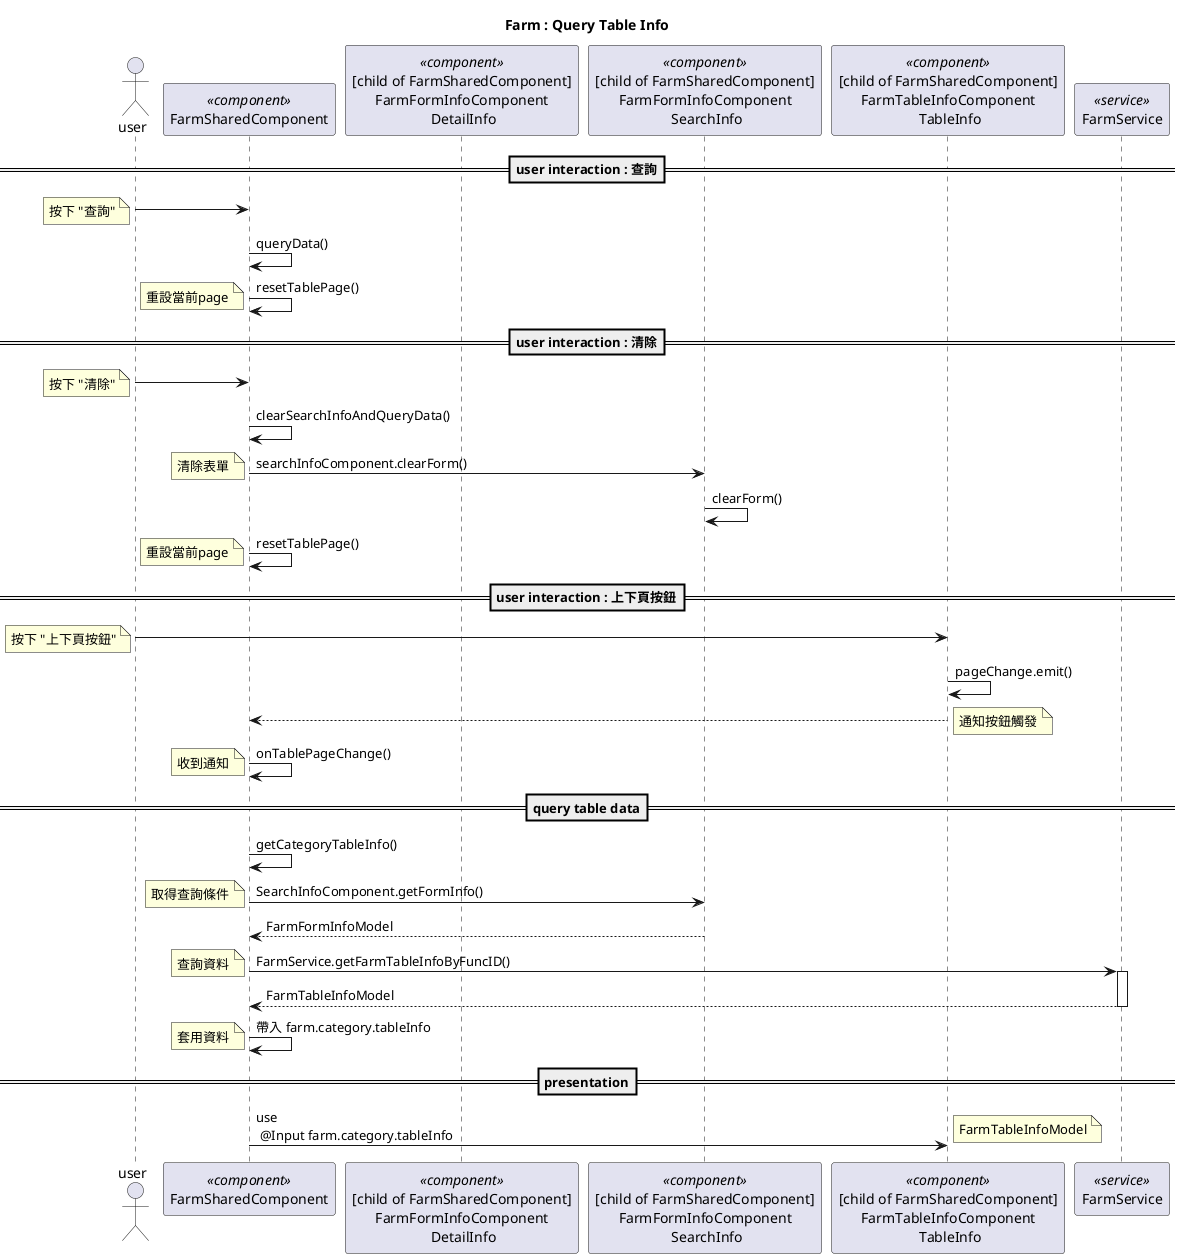 @startuml
Title Farm : Query Table Info

actor user
participant "FarmSharedComponent" as main << component >>
participant "[child of FarmSharedComponent]\nFarmFormInfoComponent\n DetailInfo" as detailInfo << component >>
participant "[child of FarmSharedComponent]\nFarmFormInfoComponent\n SearchInfo" as searchInfo << component >>
participant "[child of FarmSharedComponent]\nFarmTableInfoComponent\n TableInfo" as tableInfo << component >>
participant "FarmService" as farmService << service >>

==user interaction : 查詢==
user -> main
note left: 按下 "查詢"
main -> main: queryData()
main -> main: resetTablePage()
note left: 重設當前page

==user interaction : 清除==
user -> main
note left: 按下 "清除"
main -> main: clearSearchInfoAndQueryData()
main -> searchInfo: searchInfoComponent.clearForm()
note left: 清除表單
searchInfo -> searchInfo: clearForm()
main -> main: resetTablePage()
note left: 重設當前page

==user interaction : 上下頁按鈕==
user -> tableInfo
note left: 按下 "上下頁按鈕"
tableInfo -> tableInfo: pageChange.emit()
tableInfo --> main
note right: 通知按鈕觸發
main -> main: onTablePageChange()
note left: 收到通知

==query table data==
main -> main: getCategoryTableInfo()
main -> searchInfo: SearchInfoComponent.getFormInfo()
note left: 取得查詢條件
return FarmFormInfoModel

main -> farmService: FarmService.getFarmTableInfoByFuncID()
note left: 查詢資料
activate farmService
return FarmTableInfoModel

main -> main: 帶入 farm.category.tableInfo
note left: 套用資料

==presentation==

main -> tableInfo: use \n @Input farm.category.tableInfo
note right: FarmTableInfoModel

@enduml